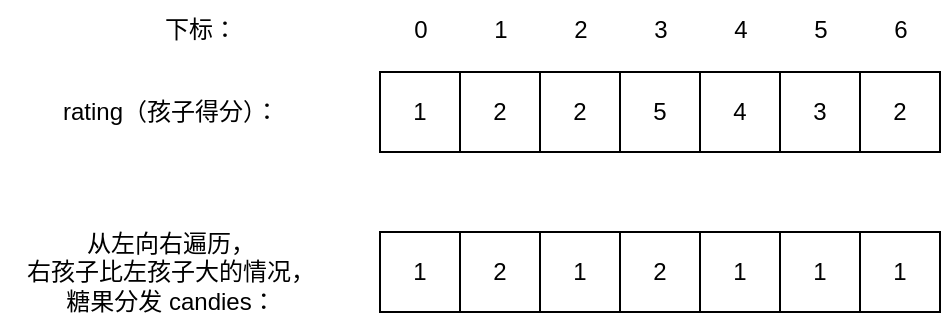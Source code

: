 <mxfile version="24.7.8">
  <diagram name="第 1 页" id="i-IjQsMEhmZdedywKj75">
    <mxGraphModel dx="954" dy="727" grid="1" gridSize="10" guides="1" tooltips="1" connect="1" arrows="1" fold="1" page="1" pageScale="1" pageWidth="827" pageHeight="1169" math="0" shadow="0">
      <root>
        <mxCell id="0" />
        <mxCell id="1" parent="0" />
        <mxCell id="i7tmKkw5xNGaXUtClYxn-1" value="1" style="rounded=0;whiteSpace=wrap;html=1;" vertex="1" parent="1">
          <mxGeometry x="280" y="80" width="40" height="40" as="geometry" />
        </mxCell>
        <mxCell id="i7tmKkw5xNGaXUtClYxn-2" value="2" style="rounded=0;whiteSpace=wrap;html=1;" vertex="1" parent="1">
          <mxGeometry x="320" y="80" width="40" height="40" as="geometry" />
        </mxCell>
        <mxCell id="i7tmKkw5xNGaXUtClYxn-3" value="5" style="rounded=0;whiteSpace=wrap;html=1;" vertex="1" parent="1">
          <mxGeometry x="400" y="80" width="40" height="40" as="geometry" />
        </mxCell>
        <mxCell id="i7tmKkw5xNGaXUtClYxn-4" value="4" style="rounded=0;whiteSpace=wrap;html=1;" vertex="1" parent="1">
          <mxGeometry x="440" y="80" width="40" height="40" as="geometry" />
        </mxCell>
        <mxCell id="i7tmKkw5xNGaXUtClYxn-5" value="3" style="rounded=0;whiteSpace=wrap;html=1;" vertex="1" parent="1">
          <mxGeometry x="480" y="80" width="40" height="40" as="geometry" />
        </mxCell>
        <mxCell id="i7tmKkw5xNGaXUtClYxn-7" value="2" style="rounded=0;whiteSpace=wrap;html=1;" vertex="1" parent="1">
          <mxGeometry x="360" y="80" width="40" height="40" as="geometry" />
        </mxCell>
        <mxCell id="i7tmKkw5xNGaXUtClYxn-8" value="2" style="rounded=0;whiteSpace=wrap;html=1;" vertex="1" parent="1">
          <mxGeometry x="520" y="80" width="40" height="40" as="geometry" />
        </mxCell>
        <mxCell id="i7tmKkw5xNGaXUtClYxn-9" value="0" style="text;html=1;align=center;verticalAlign=middle;resizable=0;points=[];autosize=1;strokeColor=none;fillColor=none;" vertex="1" parent="1">
          <mxGeometry x="285" y="44" width="30" height="30" as="geometry" />
        </mxCell>
        <mxCell id="i7tmKkw5xNGaXUtClYxn-10" value="2" style="text;html=1;align=center;verticalAlign=middle;resizable=0;points=[];autosize=1;strokeColor=none;fillColor=none;" vertex="1" parent="1">
          <mxGeometry x="365" y="44" width="30" height="30" as="geometry" />
        </mxCell>
        <mxCell id="i7tmKkw5xNGaXUtClYxn-11" value="1" style="text;html=1;align=center;verticalAlign=middle;resizable=0;points=[];autosize=1;strokeColor=none;fillColor=none;" vertex="1" parent="1">
          <mxGeometry x="325" y="44" width="30" height="30" as="geometry" />
        </mxCell>
        <mxCell id="i7tmKkw5xNGaXUtClYxn-12" value="3" style="text;html=1;align=center;verticalAlign=middle;resizable=0;points=[];autosize=1;strokeColor=none;fillColor=none;" vertex="1" parent="1">
          <mxGeometry x="405" y="44" width="30" height="30" as="geometry" />
        </mxCell>
        <mxCell id="i7tmKkw5xNGaXUtClYxn-13" value="5" style="text;html=1;align=center;verticalAlign=middle;resizable=0;points=[];autosize=1;strokeColor=none;fillColor=none;" vertex="1" parent="1">
          <mxGeometry x="485" y="44" width="30" height="30" as="geometry" />
        </mxCell>
        <mxCell id="i7tmKkw5xNGaXUtClYxn-14" value="4" style="text;html=1;align=center;verticalAlign=middle;resizable=0;points=[];autosize=1;strokeColor=none;fillColor=none;" vertex="1" parent="1">
          <mxGeometry x="445" y="44" width="30" height="30" as="geometry" />
        </mxCell>
        <mxCell id="i7tmKkw5xNGaXUtClYxn-15" value="6" style="text;html=1;align=center;verticalAlign=middle;resizable=0;points=[];autosize=1;strokeColor=none;fillColor=none;" vertex="1" parent="1">
          <mxGeometry x="525" y="44" width="30" height="30" as="geometry" />
        </mxCell>
        <mxCell id="i7tmKkw5xNGaXUtClYxn-16" value="下标：" style="text;html=1;align=center;verticalAlign=middle;resizable=0;points=[];autosize=1;strokeColor=none;fillColor=none;" vertex="1" parent="1">
          <mxGeometry x="160" y="44" width="60" height="30" as="geometry" />
        </mxCell>
        <mxCell id="i7tmKkw5xNGaXUtClYxn-17" value="rating（孩子得分）：" style="text;html=1;align=center;verticalAlign=middle;resizable=0;points=[];autosize=1;strokeColor=none;fillColor=none;" vertex="1" parent="1">
          <mxGeometry x="110" y="85" width="130" height="30" as="geometry" />
        </mxCell>
        <mxCell id="i7tmKkw5xNGaXUtClYxn-18" value="1" style="rounded=0;whiteSpace=wrap;html=1;" vertex="1" parent="1">
          <mxGeometry x="280" y="160" width="40" height="40" as="geometry" />
        </mxCell>
        <mxCell id="i7tmKkw5xNGaXUtClYxn-19" value="2" style="rounded=0;whiteSpace=wrap;html=1;" vertex="1" parent="1">
          <mxGeometry x="320" y="160" width="40" height="40" as="geometry" />
        </mxCell>
        <mxCell id="i7tmKkw5xNGaXUtClYxn-20" value="2" style="rounded=0;whiteSpace=wrap;html=1;" vertex="1" parent="1">
          <mxGeometry x="400" y="160" width="40" height="40" as="geometry" />
        </mxCell>
        <mxCell id="i7tmKkw5xNGaXUtClYxn-21" value="1" style="rounded=0;whiteSpace=wrap;html=1;" vertex="1" parent="1">
          <mxGeometry x="440" y="160" width="40" height="40" as="geometry" />
        </mxCell>
        <mxCell id="i7tmKkw5xNGaXUtClYxn-22" value="1" style="rounded=0;whiteSpace=wrap;html=1;" vertex="1" parent="1">
          <mxGeometry x="480" y="160" width="40" height="40" as="geometry" />
        </mxCell>
        <mxCell id="i7tmKkw5xNGaXUtClYxn-23" value="1" style="rounded=0;whiteSpace=wrap;html=1;" vertex="1" parent="1">
          <mxGeometry x="360" y="160" width="40" height="40" as="geometry" />
        </mxCell>
        <mxCell id="i7tmKkw5xNGaXUtClYxn-24" value="1" style="rounded=0;whiteSpace=wrap;html=1;" vertex="1" parent="1">
          <mxGeometry x="520" y="160" width="40" height="40" as="geometry" />
        </mxCell>
        <mxCell id="i7tmKkw5xNGaXUtClYxn-25" value="从左向右遍历，&lt;div&gt;右孩子比左孩子大的情况，&lt;div&gt;糖果分发 candies：&lt;/div&gt;&lt;/div&gt;" style="text;html=1;align=center;verticalAlign=middle;resizable=0;points=[];autosize=1;strokeColor=none;fillColor=none;" vertex="1" parent="1">
          <mxGeometry x="90" y="150" width="170" height="60" as="geometry" />
        </mxCell>
      </root>
    </mxGraphModel>
  </diagram>
</mxfile>
